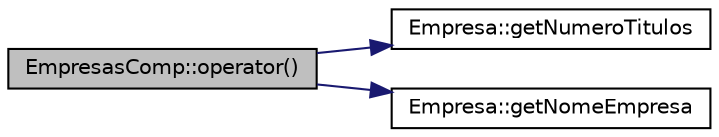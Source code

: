 digraph "EmpresasComp::operator()"
{
  edge [fontname="Helvetica",fontsize="10",labelfontname="Helvetica",labelfontsize="10"];
  node [fontname="Helvetica",fontsize="10",shape=record];
  rankdir="LR";
  Node0 [label="EmpresasComp::operator()",height=0.2,width=0.4,color="black", fillcolor="grey75", style="filled", fontcolor="black"];
  Node0 -> Node1 [color="midnightblue",fontsize="10",style="solid",fontname="Helvetica"];
  Node1 [label="Empresa::getNumeroTitulos",height=0.2,width=0.4,color="black", fillcolor="white", style="filled",URL="$class_empresa.html#a49b2b94a54bbc341822f64fc194f98fd"];
  Node0 -> Node2 [color="midnightblue",fontsize="10",style="solid",fontname="Helvetica"];
  Node2 [label="Empresa::getNomeEmpresa",height=0.2,width=0.4,color="black", fillcolor="white", style="filled",URL="$class_empresa.html#a99bc2de98a0c0348abb74c93e6e7159e"];
}
